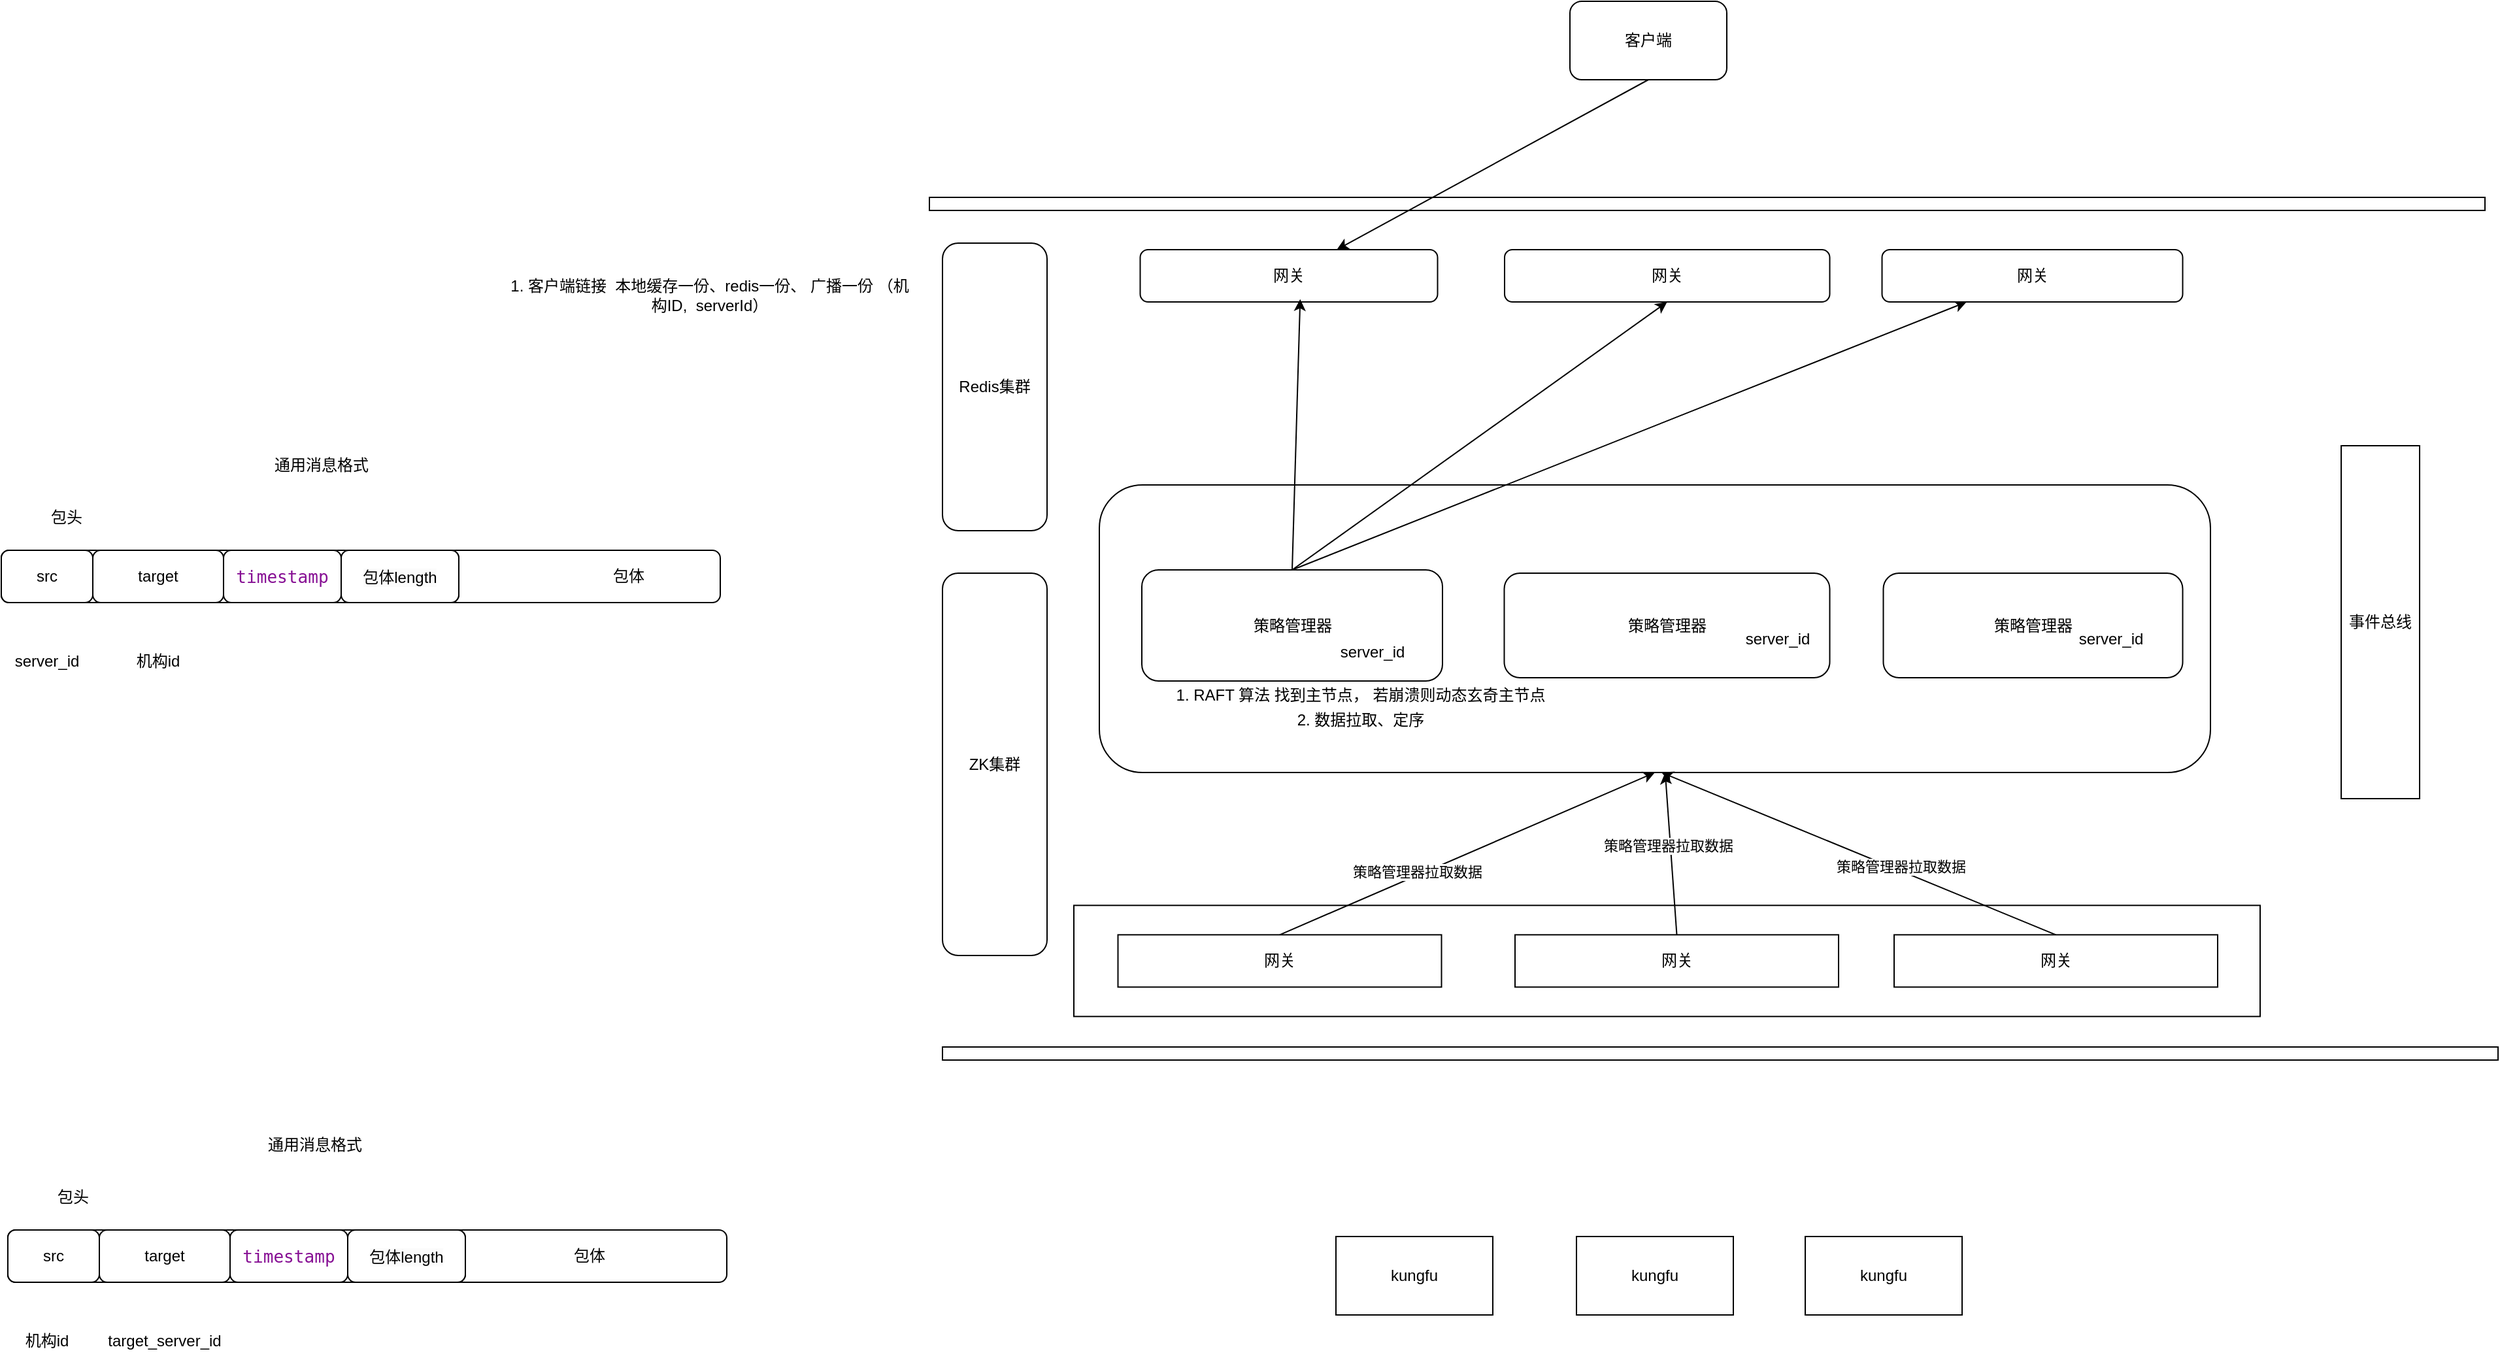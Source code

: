 <mxfile version="26.1.1">
  <diagram name="第 1 页" id="b01kbvbIfaKDo9PnE9iw">
    <mxGraphModel dx="2514" dy="878" grid="1" gridSize="10" guides="1" tooltips="1" connect="1" arrows="1" fold="1" page="1" pageScale="1" pageWidth="827" pageHeight="1169" math="0" shadow="0">
      <root>
        <mxCell id="0" />
        <mxCell id="1" parent="0" />
        <mxCell id="lOrVEeAkQtlxeltVuI04-27" value="网关" style="rounded=0;whiteSpace=wrap;html=1;" vertex="1" parent="1">
          <mxGeometry x="110.5" y="871.67" width="907.5" height="85" as="geometry" />
        </mxCell>
        <mxCell id="lOrVEeAkQtlxeltVuI04-11" value="" style="rounded=1;whiteSpace=wrap;html=1;" vertex="1" parent="1">
          <mxGeometry x="130" y="550" width="850" height="220" as="geometry" />
        </mxCell>
        <mxCell id="R9i5wPIuISrtGQEBOl63-2" value="" style="rounded=0;whiteSpace=wrap;html=1;" parent="1" vertex="1">
          <mxGeometry x="10" y="980" width="1190" height="10" as="geometry" />
        </mxCell>
        <mxCell id="R9i5wPIuISrtGQEBOl63-3" value="" style="rounded=0;whiteSpace=wrap;html=1;" parent="1" vertex="1">
          <mxGeometry y="330" width="1190" height="10" as="geometry" />
        </mxCell>
        <mxCell id="lOrVEeAkQtlxeltVuI04-39" style="rounded=0;orthogonalLoop=1;jettySize=auto;html=1;exitX=0.5;exitY=1;exitDx=0;exitDy=0;" edge="1" parent="1" source="R9i5wPIuISrtGQEBOl63-7" target="lOrVEeAkQtlxeltVuI04-36">
          <mxGeometry relative="1" as="geometry" />
        </mxCell>
        <mxCell id="R9i5wPIuISrtGQEBOl63-7" value="客户端" style="rounded=1;whiteSpace=wrap;html=1;" parent="1" vertex="1">
          <mxGeometry x="490" y="180" width="120" height="60" as="geometry" />
        </mxCell>
        <mxCell id="R9i5wPIuISrtGQEBOl63-9" value="kungfu" style="rounded=0;whiteSpace=wrap;html=1;" parent="1" vertex="1">
          <mxGeometry x="311" y="1125" width="120" height="60" as="geometry" />
        </mxCell>
        <mxCell id="R9i5wPIuISrtGQEBOl63-10" value="kungfu" style="rounded=0;whiteSpace=wrap;html=1;" parent="1" vertex="1">
          <mxGeometry x="670" y="1125" width="120" height="60" as="geometry" />
        </mxCell>
        <mxCell id="R9i5wPIuISrtGQEBOl63-11" value="kungfu" style="rounded=0;whiteSpace=wrap;html=1;" parent="1" vertex="1">
          <mxGeometry x="495" y="1125" width="120" height="60" as="geometry" />
        </mxCell>
        <mxCell id="R9i5wPIuISrtGQEBOl63-13" value="事件总线" style="rounded=0;whiteSpace=wrap;html=1;" parent="1" vertex="1">
          <mxGeometry x="1080" y="520" width="60" height="270" as="geometry" />
        </mxCell>
        <mxCell id="R9i5wPIuISrtGQEBOl63-14" value="策略管理器" style="rounded=1;whiteSpace=wrap;html=1;" parent="1" vertex="1">
          <mxGeometry x="729.75" y="617.5" width="229" height="80" as="geometry" />
        </mxCell>
        <mxCell id="R9i5wPIuISrtGQEBOl63-15" value="策略管理器" style="rounded=1;whiteSpace=wrap;html=1;" parent="1" vertex="1">
          <mxGeometry x="439.75" y="617.5" width="249" height="80" as="geometry" />
        </mxCell>
        <mxCell id="lOrVEeAkQtlxeltVuI04-42" style="rounded=0;orthogonalLoop=1;jettySize=auto;html=1;exitX=0.5;exitY=0;exitDx=0;exitDy=0;entryX=0.5;entryY=1;entryDx=0;entryDy=0;" edge="1" parent="1" source="R9i5wPIuISrtGQEBOl63-16" target="lOrVEeAkQtlxeltVuI04-37">
          <mxGeometry relative="1" as="geometry" />
        </mxCell>
        <mxCell id="lOrVEeAkQtlxeltVuI04-43" style="rounded=0;orthogonalLoop=1;jettySize=auto;html=1;exitX=0.5;exitY=0;exitDx=0;exitDy=0;" edge="1" parent="1" source="R9i5wPIuISrtGQEBOl63-16" target="lOrVEeAkQtlxeltVuI04-38">
          <mxGeometry relative="1" as="geometry">
            <mxPoint x="280" y="610" as="sourcePoint" />
          </mxGeometry>
        </mxCell>
        <mxCell id="R9i5wPIuISrtGQEBOl63-16" value="策略管理器" style="rounded=1;whiteSpace=wrap;html=1;" parent="1" vertex="1">
          <mxGeometry x="162.5" y="615" width="230" height="85" as="geometry" />
        </mxCell>
        <mxCell id="0-dD-s0z4eZFYw8BseGD-2" value="1. 客户端链接&amp;nbsp; 本地缓存一份、redis一份、 广播一份 （机构ID,&amp;nbsp; serverId）" style="text;html=1;align=center;verticalAlign=middle;whiteSpace=wrap;rounded=0;" parent="1" vertex="1">
          <mxGeometry x="-327.5" y="390" width="317.5" height="30" as="geometry" />
        </mxCell>
        <mxCell id="0-dD-s0z4eZFYw8BseGD-7" value="ZK集群" style="rounded=1;whiteSpace=wrap;html=1;" parent="1" vertex="1">
          <mxGeometry x="10" y="617.5" width="80" height="292.5" as="geometry" />
        </mxCell>
        <mxCell id="0-dD-s0z4eZFYw8BseGD-8" value="Redis集群" style="rounded=1;whiteSpace=wrap;html=1;" parent="1" vertex="1">
          <mxGeometry x="10" y="365" width="80" height="220" as="geometry" />
        </mxCell>
        <mxCell id="0-dD-s0z4eZFYw8BseGD-14" value="" style="rounded=1;whiteSpace=wrap;html=1;" parent="1" vertex="1">
          <mxGeometry x="-705" y="1120" width="550" height="40" as="geometry" />
        </mxCell>
        <mxCell id="0-dD-s0z4eZFYw8BseGD-15" value="通用消息格式" style="text;html=1;align=center;verticalAlign=middle;whiteSpace=wrap;rounded=0;" parent="1" vertex="1">
          <mxGeometry x="-560" y="1040" width="180" height="30" as="geometry" />
        </mxCell>
        <mxCell id="0-dD-s0z4eZFYw8BseGD-16" value="" style="rounded=1;whiteSpace=wrap;html=1;" parent="1" vertex="1">
          <mxGeometry x="-705" y="1120" width="350" height="40" as="geometry" />
        </mxCell>
        <mxCell id="0-dD-s0z4eZFYw8BseGD-18" value="包头" style="text;html=1;align=center;verticalAlign=middle;whiteSpace=wrap;rounded=0;" parent="1" vertex="1">
          <mxGeometry x="-685" y="1080" width="60" height="30" as="geometry" />
        </mxCell>
        <mxCell id="0-dD-s0z4eZFYw8BseGD-19" value="包体" style="text;html=1;align=center;verticalAlign=middle;whiteSpace=wrap;rounded=0;" parent="1" vertex="1">
          <mxGeometry x="-290" y="1125" width="60" height="30" as="geometry" />
        </mxCell>
        <mxCell id="0-dD-s0z4eZFYw8BseGD-20" value="src" style="rounded=1;whiteSpace=wrap;html=1;" parent="1" vertex="1">
          <mxGeometry x="-705" y="1120" width="70" height="40" as="geometry" />
        </mxCell>
        <mxCell id="0-dD-s0z4eZFYw8BseGD-21" value="target" style="rounded=1;whiteSpace=wrap;html=1;" parent="1" vertex="1">
          <mxGeometry x="-635" y="1120" width="100" height="40" as="geometry" />
        </mxCell>
        <mxCell id="0-dD-s0z4eZFYw8BseGD-23" value="server_id" style="text;html=1;align=center;verticalAlign=middle;whiteSpace=wrap;rounded=0;" parent="1" vertex="1">
          <mxGeometry x="308.75" y="662.5" width="60" height="30" as="geometry" />
        </mxCell>
        <mxCell id="0-dD-s0z4eZFYw8BseGD-24" value="server_id" style="text;html=1;align=center;verticalAlign=middle;whiteSpace=wrap;rounded=0;" parent="1" vertex="1">
          <mxGeometry x="618.75" y="652.5" width="60" height="30" as="geometry" />
        </mxCell>
        <mxCell id="0-dD-s0z4eZFYw8BseGD-25" value="server_id" style="text;html=1;align=center;verticalAlign=middle;whiteSpace=wrap;rounded=0;" parent="1" vertex="1">
          <mxGeometry x="873.75" y="652.5" width="60" height="30" as="geometry" />
        </mxCell>
        <mxCell id="0-dD-s0z4eZFYw8BseGD-26" value="&lt;div style=&quot;background-color:#ffffff;color:#080808&quot;&gt;&lt;pre style=&quot;font-family:&#39;JetBrains Mono&#39;,monospace;font-size:9.8pt;&quot;&gt;&lt;span style=&quot;color:#871094;&quot;&gt;timestamp&lt;/span&gt;&lt;/pre&gt;&lt;/div&gt;" style="rounded=1;whiteSpace=wrap;html=1;" parent="1" vertex="1">
          <mxGeometry x="-535" y="1120" width="90" height="40" as="geometry" />
        </mxCell>
        <mxCell id="0-dD-s0z4eZFYw8BseGD-27" value="&lt;div style=&quot;background-color: rgb(255, 255, 255); color: rgb(8, 8, 8);&quot;&gt;&lt;pre style=&quot;font-family:&#39;JetBrains Mono&#39;,monospace;font-size:9.8pt;&quot;&gt;&lt;span style=&quot;color: rgb(0, 0, 0); font-family: Helvetica; font-size: 12px; white-space: normal; background-color: rgb(251, 251, 251);&quot;&gt;包体length&lt;/span&gt;&lt;/pre&gt;&lt;/div&gt;" style="rounded=1;whiteSpace=wrap;html=1;" parent="1" vertex="1">
          <mxGeometry x="-445" y="1120" width="90" height="40" as="geometry" />
        </mxCell>
        <mxCell id="0-dD-s0z4eZFYw8BseGD-30" value="target_server_id" style="text;html=1;align=center;verticalAlign=middle;whiteSpace=wrap;rounded=0;" parent="1" vertex="1">
          <mxGeometry x="-615" y="1190" width="60" height="30" as="geometry" />
        </mxCell>
        <mxCell id="0-dD-s0z4eZFYw8BseGD-31" value="" style="rounded=1;whiteSpace=wrap;html=1;" parent="1" vertex="1">
          <mxGeometry x="-710" y="600" width="550" height="40" as="geometry" />
        </mxCell>
        <mxCell id="0-dD-s0z4eZFYw8BseGD-32" value="通用消息格式" style="text;html=1;align=center;verticalAlign=middle;whiteSpace=wrap;rounded=0;" parent="1" vertex="1">
          <mxGeometry x="-555" y="520" width="180" height="30" as="geometry" />
        </mxCell>
        <mxCell id="0-dD-s0z4eZFYw8BseGD-33" value="" style="rounded=1;whiteSpace=wrap;html=1;" parent="1" vertex="1">
          <mxGeometry x="-710" y="600" width="350" height="40" as="geometry" />
        </mxCell>
        <mxCell id="0-dD-s0z4eZFYw8BseGD-34" value="包头" style="text;html=1;align=center;verticalAlign=middle;whiteSpace=wrap;rounded=0;" parent="1" vertex="1">
          <mxGeometry x="-690" y="560" width="60" height="30" as="geometry" />
        </mxCell>
        <mxCell id="0-dD-s0z4eZFYw8BseGD-35" value="包体" style="text;html=1;align=center;verticalAlign=middle;whiteSpace=wrap;rounded=0;" parent="1" vertex="1">
          <mxGeometry x="-260" y="605" width="60" height="30" as="geometry" />
        </mxCell>
        <mxCell id="0-dD-s0z4eZFYw8BseGD-36" value="src" style="rounded=1;whiteSpace=wrap;html=1;" parent="1" vertex="1">
          <mxGeometry x="-710" y="600" width="70" height="40" as="geometry" />
        </mxCell>
        <mxCell id="0-dD-s0z4eZFYw8BseGD-37" value="target" style="rounded=1;whiteSpace=wrap;html=1;" parent="1" vertex="1">
          <mxGeometry x="-640" y="600" width="100" height="40" as="geometry" />
        </mxCell>
        <mxCell id="0-dD-s0z4eZFYw8BseGD-38" value="&lt;div style=&quot;background-color:#ffffff;color:#080808&quot;&gt;&lt;pre style=&quot;font-family:&#39;JetBrains Mono&#39;,monospace;font-size:9.8pt;&quot;&gt;&lt;span style=&quot;color:#871094;&quot;&gt;timestamp&lt;/span&gt;&lt;/pre&gt;&lt;/div&gt;" style="rounded=1;whiteSpace=wrap;html=1;" parent="1" vertex="1">
          <mxGeometry x="-540" y="600" width="90" height="40" as="geometry" />
        </mxCell>
        <mxCell id="0-dD-s0z4eZFYw8BseGD-39" value="&lt;div style=&quot;background-color: rgb(255, 255, 255); color: rgb(8, 8, 8);&quot;&gt;&lt;pre style=&quot;font-family:&#39;JetBrains Mono&#39;,monospace;font-size:9.8pt;&quot;&gt;&lt;span style=&quot;color: rgb(0, 0, 0); font-family: Helvetica; font-size: 12px; white-space: normal; background-color: rgb(251, 251, 251);&quot;&gt;包体length&lt;/span&gt;&lt;/pre&gt;&lt;/div&gt;" style="rounded=1;whiteSpace=wrap;html=1;" parent="1" vertex="1">
          <mxGeometry x="-450" y="600" width="90" height="40" as="geometry" />
        </mxCell>
        <mxCell id="0-dD-s0z4eZFYw8BseGD-40" value="server_id" style="text;html=1;align=center;verticalAlign=middle;whiteSpace=wrap;rounded=0;" parent="1" vertex="1">
          <mxGeometry x="-705" y="670" width="60" height="30" as="geometry" />
        </mxCell>
        <mxCell id="0-dD-s0z4eZFYw8BseGD-41" value="机构id" style="text;html=1;align=center;verticalAlign=middle;whiteSpace=wrap;rounded=0;" parent="1" vertex="1">
          <mxGeometry x="-620" y="670" width="60" height="30" as="geometry" />
        </mxCell>
        <mxCell id="0-dD-s0z4eZFYw8BseGD-42" value="机构id" style="text;html=1;align=center;verticalAlign=middle;whiteSpace=wrap;rounded=0;" parent="1" vertex="1">
          <mxGeometry x="-705" y="1190" width="60" height="30" as="geometry" />
        </mxCell>
        <mxCell id="lOrVEeAkQtlxeltVuI04-28" style="rounded=0;orthogonalLoop=1;jettySize=auto;html=1;exitX=0.5;exitY=0;exitDx=0;exitDy=0;entryX=0.5;entryY=1;entryDx=0;entryDy=0;" edge="1" parent="1" source="lOrVEeAkQtlxeltVuI04-24" target="lOrVEeAkQtlxeltVuI04-11">
          <mxGeometry relative="1" as="geometry" />
        </mxCell>
        <mxCell id="lOrVEeAkQtlxeltVuI04-31" value="策略管理器拉取数据" style="edgeLabel;html=1;align=center;verticalAlign=middle;resizable=0;points=[];" vertex="1" connectable="0" parent="lOrVEeAkQtlxeltVuI04-28">
          <mxGeometry x="-0.266" y="3" relative="1" as="geometry">
            <mxPoint as="offset" />
          </mxGeometry>
        </mxCell>
        <mxCell id="lOrVEeAkQtlxeltVuI04-24" value="网关" style="rounded=0;whiteSpace=wrap;html=1;" vertex="1" parent="1">
          <mxGeometry x="144.25" y="894.17" width="247.5" height="40" as="geometry" />
        </mxCell>
        <mxCell id="lOrVEeAkQtlxeltVuI04-29" style="rounded=0;orthogonalLoop=1;jettySize=auto;html=1;exitX=0.5;exitY=0;exitDx=0;exitDy=0;" edge="1" parent="1" source="lOrVEeAkQtlxeltVuI04-25" target="lOrVEeAkQtlxeltVuI04-11">
          <mxGeometry relative="1" as="geometry">
            <mxPoint x="560" y="780" as="targetPoint" />
          </mxGeometry>
        </mxCell>
        <mxCell id="lOrVEeAkQtlxeltVuI04-32" value="策略管理器拉取数据" style="edgeLabel;html=1;align=center;verticalAlign=middle;resizable=0;points=[];" vertex="1" connectable="0" parent="lOrVEeAkQtlxeltVuI04-29">
          <mxGeometry x="0.128" y="2" relative="1" as="geometry">
            <mxPoint y="1" as="offset" />
          </mxGeometry>
        </mxCell>
        <mxCell id="lOrVEeAkQtlxeltVuI04-25" value="网关" style="rounded=0;whiteSpace=wrap;html=1;" vertex="1" parent="1">
          <mxGeometry x="448" y="894.17" width="247.5" height="40" as="geometry" />
        </mxCell>
        <mxCell id="lOrVEeAkQtlxeltVuI04-30" style="rounded=0;orthogonalLoop=1;jettySize=auto;html=1;exitX=0.5;exitY=0;exitDx=0;exitDy=0;" edge="1" parent="1" source="lOrVEeAkQtlxeltVuI04-26">
          <mxGeometry relative="1" as="geometry">
            <mxPoint x="560" y="770" as="targetPoint" />
          </mxGeometry>
        </mxCell>
        <mxCell id="lOrVEeAkQtlxeltVuI04-33" value="策略管理器拉取数据" style="edgeLabel;html=1;align=center;verticalAlign=middle;resizable=0;points=[];" vertex="1" connectable="0" parent="lOrVEeAkQtlxeltVuI04-30">
          <mxGeometry x="-0.208" y="-4" relative="1" as="geometry">
            <mxPoint x="-1" as="offset" />
          </mxGeometry>
        </mxCell>
        <mxCell id="lOrVEeAkQtlxeltVuI04-26" value="网关" style="rounded=0;whiteSpace=wrap;html=1;" vertex="1" parent="1">
          <mxGeometry x="738" y="894.17" width="247.5" height="40" as="geometry" />
        </mxCell>
        <mxCell id="lOrVEeAkQtlxeltVuI04-34" value="1. RAFT 算法 找到主节点， 若崩溃则动态玄奇主节点" style="text;html=1;align=center;verticalAlign=middle;whiteSpace=wrap;rounded=0;" vertex="1" parent="1">
          <mxGeometry x="145" y="701" width="370" height="19" as="geometry" />
        </mxCell>
        <mxCell id="lOrVEeAkQtlxeltVuI04-35" value="2. 数据拉取、定序" style="text;html=1;align=center;verticalAlign=middle;whiteSpace=wrap;rounded=0;" vertex="1" parent="1">
          <mxGeometry x="145" y="720" width="370" height="19" as="geometry" />
        </mxCell>
        <mxCell id="lOrVEeAkQtlxeltVuI04-36" value="网关" style="rounded=1;whiteSpace=wrap;html=1;" vertex="1" parent="1">
          <mxGeometry x="161.25" y="370" width="227.5" height="40" as="geometry" />
        </mxCell>
        <mxCell id="lOrVEeAkQtlxeltVuI04-37" value="网关" style="rounded=1;whiteSpace=wrap;html=1;" vertex="1" parent="1">
          <mxGeometry x="440" y="370" width="248.75" height="40" as="geometry" />
        </mxCell>
        <mxCell id="lOrVEeAkQtlxeltVuI04-38" value="网关" style="rounded=1;whiteSpace=wrap;html=1;" vertex="1" parent="1">
          <mxGeometry x="728.75" y="370" width="230" height="40" as="geometry" />
        </mxCell>
        <mxCell id="lOrVEeAkQtlxeltVuI04-41" style="rounded=0;orthogonalLoop=1;jettySize=auto;html=1;exitX=0.5;exitY=0;exitDx=0;exitDy=0;entryX=0.538;entryY=0.947;entryDx=0;entryDy=0;entryPerimeter=0;" edge="1" parent="1" source="R9i5wPIuISrtGQEBOl63-16" target="lOrVEeAkQtlxeltVuI04-36">
          <mxGeometry relative="1" as="geometry" />
        </mxCell>
      </root>
    </mxGraphModel>
  </diagram>
</mxfile>
